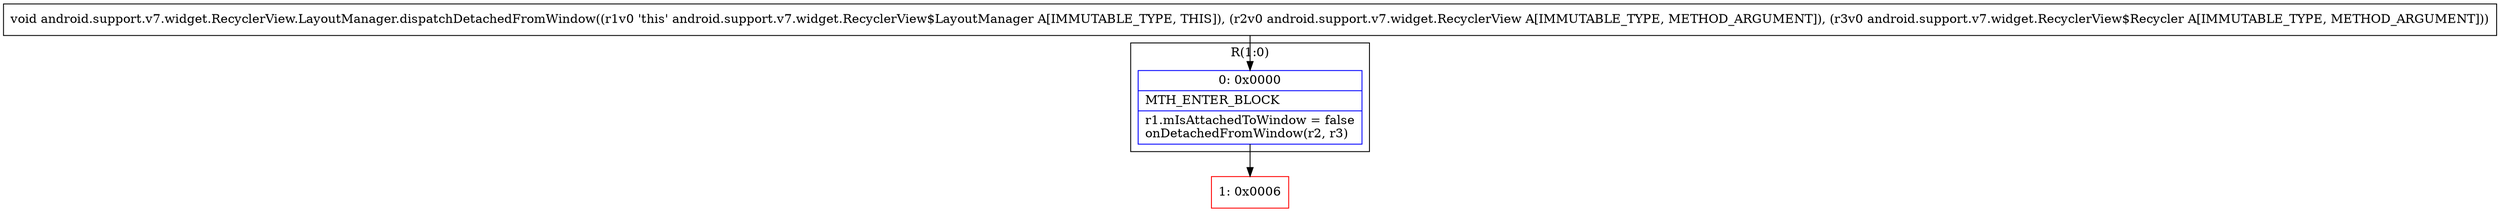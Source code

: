 digraph "CFG forandroid.support.v7.widget.RecyclerView.LayoutManager.dispatchDetachedFromWindow(Landroid\/support\/v7\/widget\/RecyclerView;Landroid\/support\/v7\/widget\/RecyclerView$Recycler;)V" {
subgraph cluster_Region_2112446001 {
label = "R(1:0)";
node [shape=record,color=blue];
Node_0 [shape=record,label="{0\:\ 0x0000|MTH_ENTER_BLOCK\l|r1.mIsAttachedToWindow = false\lonDetachedFromWindow(r2, r3)\l}"];
}
Node_1 [shape=record,color=red,label="{1\:\ 0x0006}"];
MethodNode[shape=record,label="{void android.support.v7.widget.RecyclerView.LayoutManager.dispatchDetachedFromWindow((r1v0 'this' android.support.v7.widget.RecyclerView$LayoutManager A[IMMUTABLE_TYPE, THIS]), (r2v0 android.support.v7.widget.RecyclerView A[IMMUTABLE_TYPE, METHOD_ARGUMENT]), (r3v0 android.support.v7.widget.RecyclerView$Recycler A[IMMUTABLE_TYPE, METHOD_ARGUMENT])) }"];
MethodNode -> Node_0;
Node_0 -> Node_1;
}

